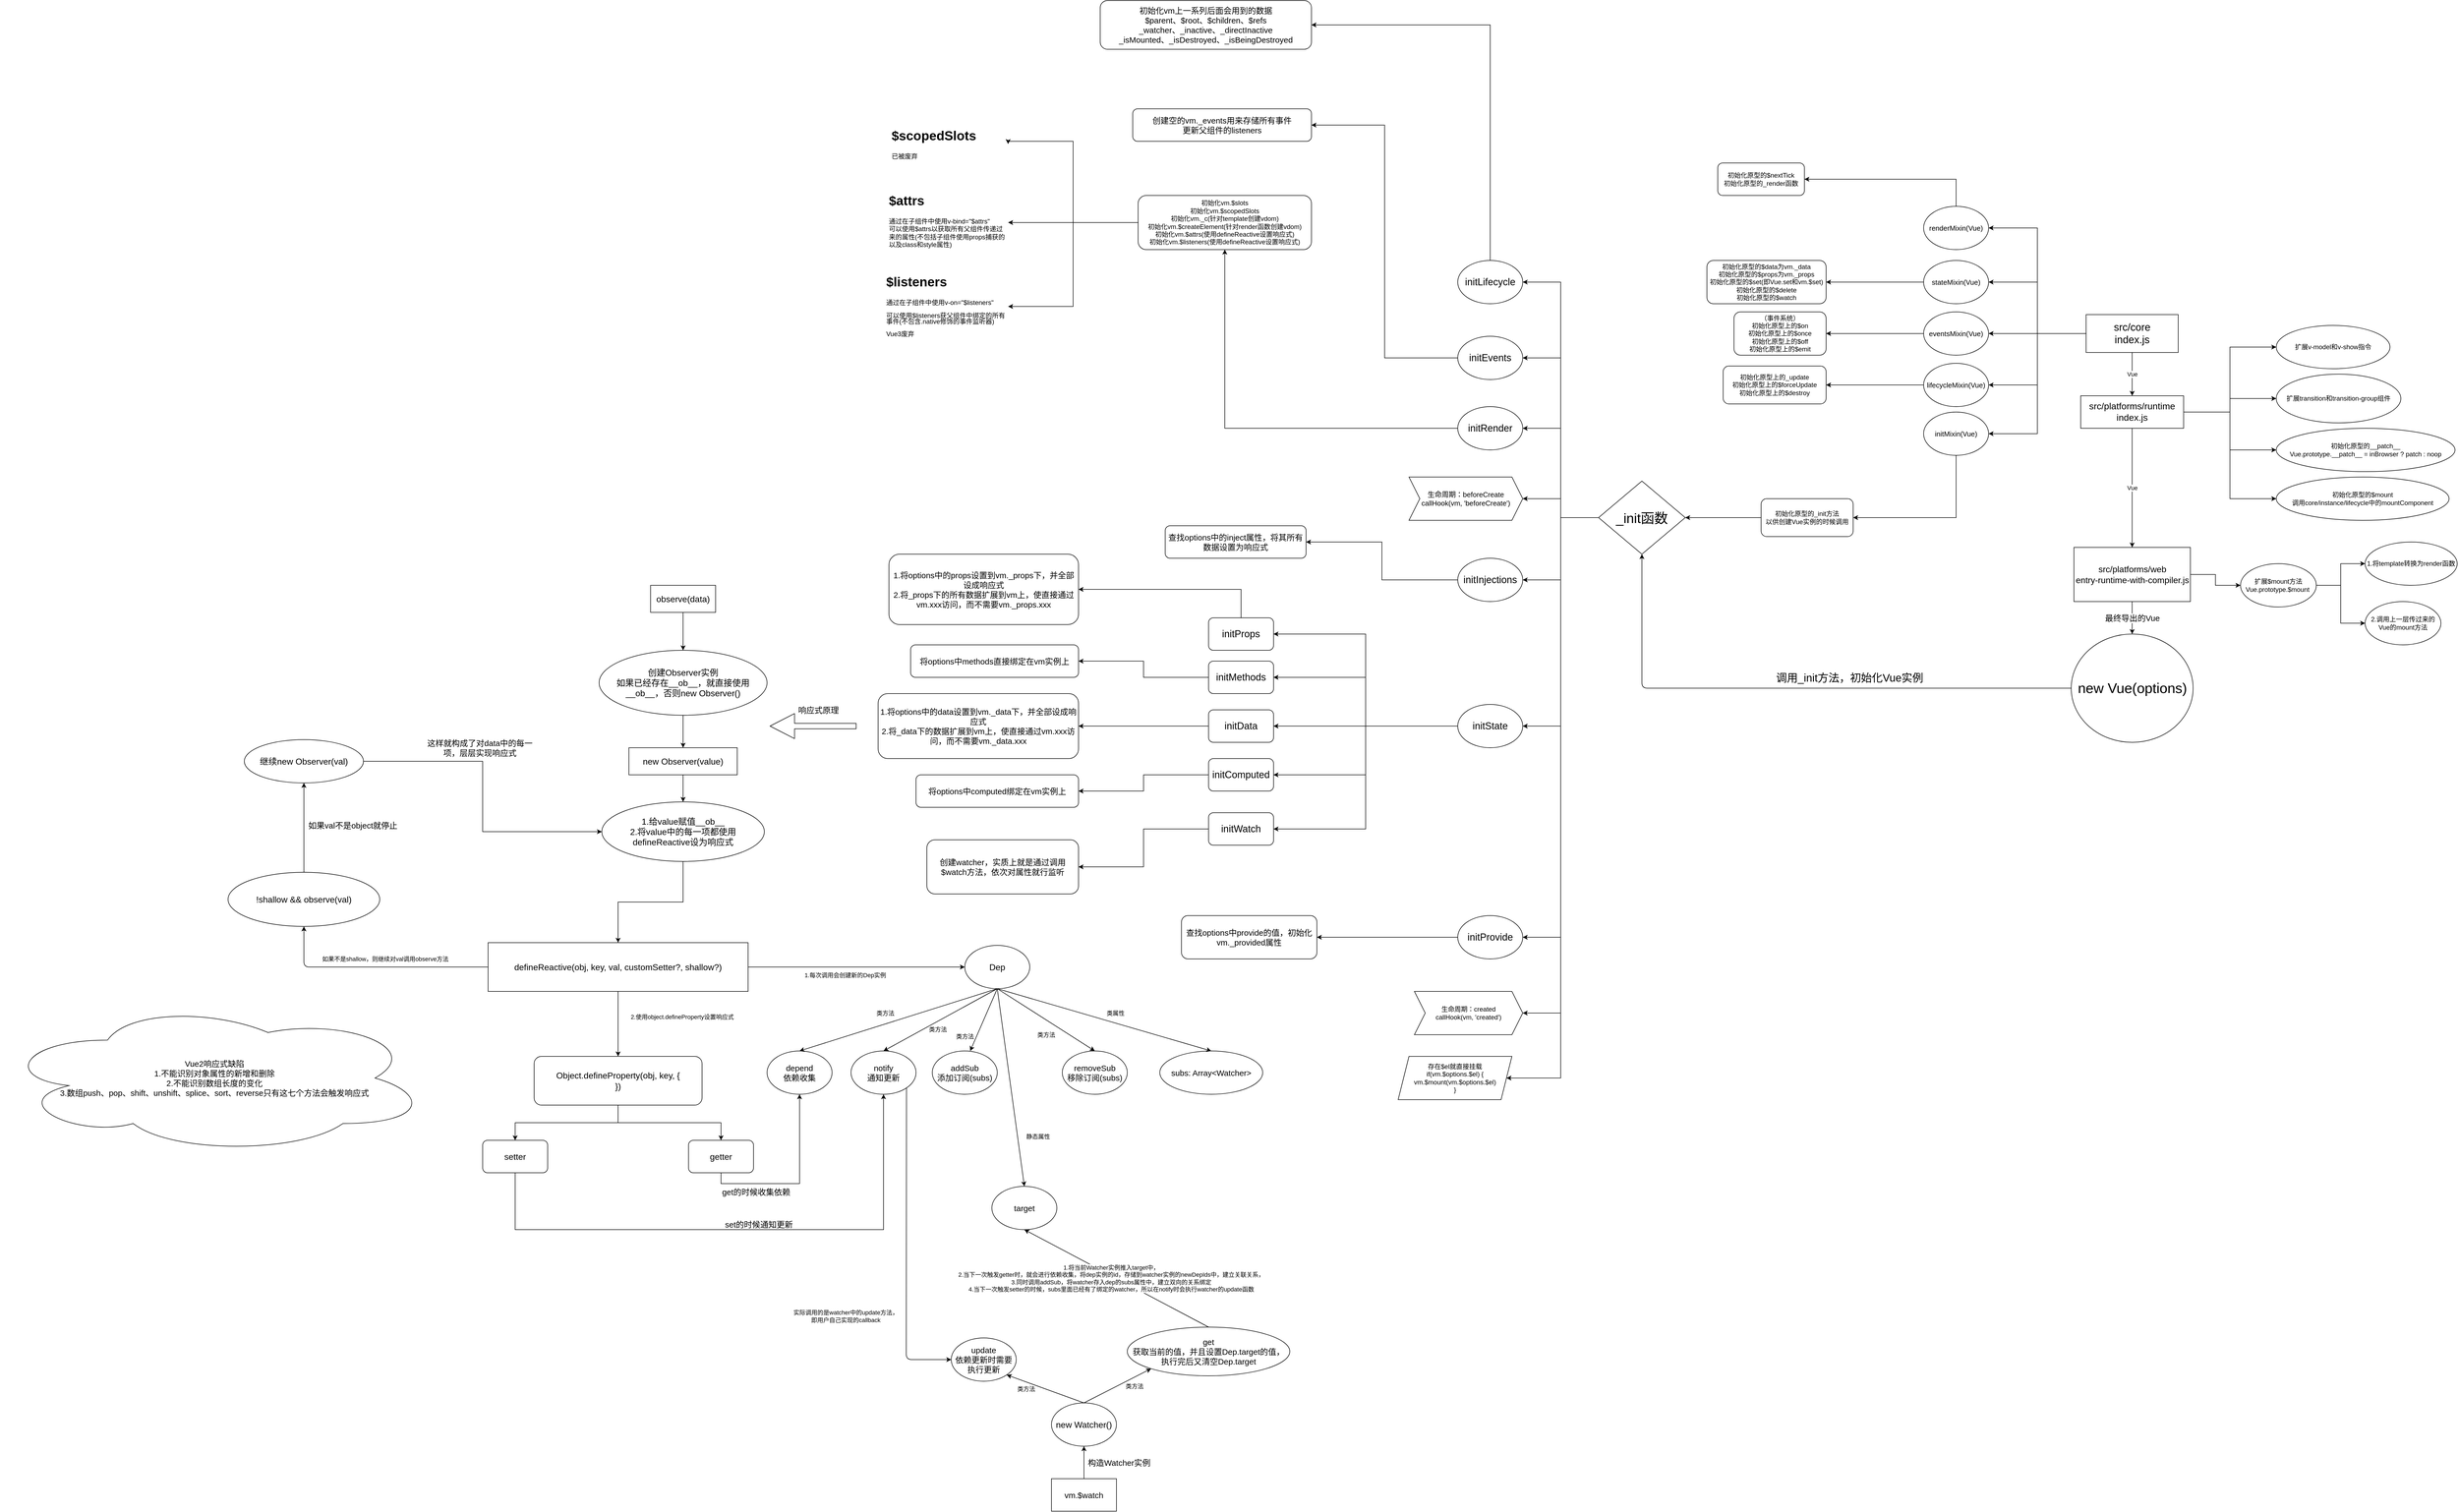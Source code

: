 <mxfile version="14.9.4" type="device"><diagram id="5On-aa5ZjiNjtUf3kuR3" name="Page-1"><mxGraphModel dx="8989" dy="3586" grid="1" gridSize="10" guides="1" tooltips="1" connect="1" arrows="1" fold="1" page="0" pageScale="1" pageWidth="827" pageHeight="1169" math="0" shadow="0"><root><mxCell id="0"/><mxCell id="1" parent="0"/><mxCell id="AmMKCMMYoLfGDfQnoMWv-1" value="&lt;font style=&quot;font-size: 26px&quot;&gt;new Vue(options)&lt;/font&gt;" style="ellipse;whiteSpace=wrap;html=1;" vertex="1" parent="1"><mxGeometry x="152.5" y="670" width="225" height="200" as="geometry"/></mxCell><mxCell id="AmMKCMMYoLfGDfQnoMWv-10" style="edgeStyle=orthogonalEdgeStyle;rounded=0;orthogonalLoop=1;jettySize=auto;html=1;exitX=1;exitY=0.5;exitDx=0;exitDy=0;entryX=0;entryY=0.5;entryDx=0;entryDy=0;" edge="1" parent="1" source="AmMKCMMYoLfGDfQnoMWv-3" target="AmMKCMMYoLfGDfQnoMWv-15"><mxGeometry relative="1" as="geometry"><mxPoint x="475" y="580" as="targetPoint"/></mxGeometry></mxCell><mxCell id="AmMKCMMYoLfGDfQnoMWv-3" value="src/platforms/web&lt;br style=&quot;font-size: 16px;&quot;&gt;entry-runtime-with-compiler.js" style="rounded=0;whiteSpace=wrap;html=1;fontSize=16;" vertex="1" parent="1"><mxGeometry x="157.5" y="510" width="215" height="100" as="geometry"/></mxCell><mxCell id="AmMKCMMYoLfGDfQnoMWv-29" style="edgeStyle=orthogonalEdgeStyle;rounded=0;orthogonalLoop=1;jettySize=auto;html=1;exitX=1;exitY=0.5;exitDx=0;exitDy=0;entryX=0;entryY=0.5;entryDx=0;entryDy=0;" edge="1" parent="1" source="AmMKCMMYoLfGDfQnoMWv-4" target="AmMKCMMYoLfGDfQnoMWv-20"><mxGeometry relative="1" as="geometry"/></mxCell><mxCell id="AmMKCMMYoLfGDfQnoMWv-30" style="edgeStyle=orthogonalEdgeStyle;rounded=0;orthogonalLoop=1;jettySize=auto;html=1;exitX=1;exitY=0.5;exitDx=0;exitDy=0;entryX=0;entryY=0.5;entryDx=0;entryDy=0;" edge="1" parent="1" source="AmMKCMMYoLfGDfQnoMWv-4" target="AmMKCMMYoLfGDfQnoMWv-21"><mxGeometry relative="1" as="geometry"/></mxCell><mxCell id="AmMKCMMYoLfGDfQnoMWv-34" style="edgeStyle=orthogonalEdgeStyle;rounded=0;orthogonalLoop=1;jettySize=auto;html=1;exitX=1;exitY=0.5;exitDx=0;exitDy=0;entryX=0;entryY=0.5;entryDx=0;entryDy=0;" edge="1" parent="1" source="AmMKCMMYoLfGDfQnoMWv-4" target="AmMKCMMYoLfGDfQnoMWv-33"><mxGeometry relative="1" as="geometry"/></mxCell><mxCell id="AmMKCMMYoLfGDfQnoMWv-35" style="edgeStyle=orthogonalEdgeStyle;rounded=0;orthogonalLoop=1;jettySize=auto;html=1;exitX=1;exitY=0.5;exitDx=0;exitDy=0;entryX=0;entryY=0.5;entryDx=0;entryDy=0;" edge="1" parent="1" source="AmMKCMMYoLfGDfQnoMWv-4" target="AmMKCMMYoLfGDfQnoMWv-31"><mxGeometry relative="1" as="geometry"/></mxCell><mxCell id="AmMKCMMYoLfGDfQnoMWv-4" value="src/platforms/runtime&lt;br style=&quot;font-size: 17px;&quot;&gt;index.js" style="rounded=0;whiteSpace=wrap;html=1;fontSize=17;" vertex="1" parent="1"><mxGeometry x="170" y="230" width="190" height="60" as="geometry"/></mxCell><mxCell id="AmMKCMMYoLfGDfQnoMWv-41" style="edgeStyle=orthogonalEdgeStyle;rounded=0;orthogonalLoop=1;jettySize=auto;html=1;exitX=0;exitY=0.5;exitDx=0;exitDy=0;entryX=1;entryY=0.5;entryDx=0;entryDy=0;" edge="1" parent="1" source="AmMKCMMYoLfGDfQnoMWv-5" target="AmMKCMMYoLfGDfQnoMWv-36"><mxGeometry relative="1" as="geometry"/></mxCell><mxCell id="AmMKCMMYoLfGDfQnoMWv-42" style="edgeStyle=orthogonalEdgeStyle;rounded=0;orthogonalLoop=1;jettySize=auto;html=1;exitX=0;exitY=0.5;exitDx=0;exitDy=0;entryX=1;entryY=0.5;entryDx=0;entryDy=0;" edge="1" parent="1" source="AmMKCMMYoLfGDfQnoMWv-5" target="AmMKCMMYoLfGDfQnoMWv-37"><mxGeometry relative="1" as="geometry"/></mxCell><mxCell id="AmMKCMMYoLfGDfQnoMWv-43" style="edgeStyle=orthogonalEdgeStyle;rounded=0;orthogonalLoop=1;jettySize=auto;html=1;exitX=0;exitY=0.5;exitDx=0;exitDy=0;entryX=1;entryY=0.5;entryDx=0;entryDy=0;" edge="1" parent="1" source="AmMKCMMYoLfGDfQnoMWv-5" target="AmMKCMMYoLfGDfQnoMWv-38"><mxGeometry relative="1" as="geometry"/></mxCell><mxCell id="AmMKCMMYoLfGDfQnoMWv-44" style="edgeStyle=orthogonalEdgeStyle;rounded=0;orthogonalLoop=1;jettySize=auto;html=1;exitX=0;exitY=0.5;exitDx=0;exitDy=0;entryX=1;entryY=0.5;entryDx=0;entryDy=0;" edge="1" parent="1" source="AmMKCMMYoLfGDfQnoMWv-5" target="AmMKCMMYoLfGDfQnoMWv-39"><mxGeometry relative="1" as="geometry"/></mxCell><mxCell id="AmMKCMMYoLfGDfQnoMWv-45" style="edgeStyle=orthogonalEdgeStyle;rounded=0;orthogonalLoop=1;jettySize=auto;html=1;exitX=0;exitY=0.5;exitDx=0;exitDy=0;entryX=1;entryY=0.5;entryDx=0;entryDy=0;" edge="1" parent="1" source="AmMKCMMYoLfGDfQnoMWv-5" target="AmMKCMMYoLfGDfQnoMWv-40"><mxGeometry relative="1" as="geometry"/></mxCell><mxCell id="AmMKCMMYoLfGDfQnoMWv-5" value="src/core&lt;br style=&quot;font-size: 19px;&quot;&gt;index.js" style="rounded=0;whiteSpace=wrap;html=1;fontSize=19;" vertex="1" parent="1"><mxGeometry x="180" y="80" width="170" height="70" as="geometry"/></mxCell><mxCell id="AmMKCMMYoLfGDfQnoMWv-17" style="edgeStyle=orthogonalEdgeStyle;rounded=0;orthogonalLoop=1;jettySize=auto;html=1;exitX=1;exitY=0.5;exitDx=0;exitDy=0;" edge="1" parent="1" source="AmMKCMMYoLfGDfQnoMWv-15" target="AmMKCMMYoLfGDfQnoMWv-16"><mxGeometry relative="1" as="geometry"/></mxCell><mxCell id="AmMKCMMYoLfGDfQnoMWv-19" style="edgeStyle=orthogonalEdgeStyle;rounded=0;orthogonalLoop=1;jettySize=auto;html=1;exitX=1;exitY=0.5;exitDx=0;exitDy=0;entryX=0;entryY=0.5;entryDx=0;entryDy=0;" edge="1" parent="1" source="AmMKCMMYoLfGDfQnoMWv-15" target="AmMKCMMYoLfGDfQnoMWv-18"><mxGeometry relative="1" as="geometry"/></mxCell><mxCell id="AmMKCMMYoLfGDfQnoMWv-15" value="&lt;span&gt;扩展$mount方法&lt;br&gt;Vue.prototype.$mount&amp;nbsp;&lt;br&gt;&lt;/span&gt;" style="ellipse;whiteSpace=wrap;html=1;" vertex="1" parent="1"><mxGeometry x="465" y="540" width="140" height="80" as="geometry"/></mxCell><mxCell id="AmMKCMMYoLfGDfQnoMWv-16" value="1.将template转换为render函数" style="ellipse;whiteSpace=wrap;html=1;" vertex="1" parent="1"><mxGeometry x="695" y="500" width="170" height="80" as="geometry"/></mxCell><mxCell id="AmMKCMMYoLfGDfQnoMWv-18" value="2.调用上一层传过来的Vue的mount方法" style="ellipse;whiteSpace=wrap;html=1;" vertex="1" parent="1"><mxGeometry x="695" y="610" width="140" height="80" as="geometry"/></mxCell><mxCell id="AmMKCMMYoLfGDfQnoMWv-20" value="初始化原型的__patch__&lt;br&gt;Vue.prototype.__patch__ = inBrowser ? patch : noop" style="ellipse;whiteSpace=wrap;html=1;" vertex="1" parent="1"><mxGeometry x="531" y="290" width="330" height="80" as="geometry"/></mxCell><mxCell id="AmMKCMMYoLfGDfQnoMWv-21" value="初始化原型的$mount&lt;br&gt;调用core/instance/lifecycle中的mountComponent" style="ellipse;whiteSpace=wrap;html=1;" vertex="1" parent="1"><mxGeometry x="531" y="380" width="319" height="80" as="geometry"/></mxCell><mxCell id="AmMKCMMYoLfGDfQnoMWv-22" value="" style="endArrow=classic;html=1;exitX=0.5;exitY=1;exitDx=0;exitDy=0;" edge="1" parent="1" source="AmMKCMMYoLfGDfQnoMWv-5" target="AmMKCMMYoLfGDfQnoMWv-4"><mxGeometry relative="1" as="geometry"><mxPoint x="380" y="170" as="sourcePoint"/><mxPoint x="530" y="480" as="targetPoint"/></mxGeometry></mxCell><mxCell id="AmMKCMMYoLfGDfQnoMWv-23" value="Vue" style="edgeLabel;resizable=0;html=1;align=center;verticalAlign=middle;" connectable="0" vertex="1" parent="AmMKCMMYoLfGDfQnoMWv-22"><mxGeometry relative="1" as="geometry"/></mxCell><mxCell id="AmMKCMMYoLfGDfQnoMWv-25" value="" style="endArrow=classic;html=1;exitX=0.5;exitY=1;exitDx=0;exitDy=0;entryX=0.5;entryY=0;entryDx=0;entryDy=0;" edge="1" parent="1" source="AmMKCMMYoLfGDfQnoMWv-4" target="AmMKCMMYoLfGDfQnoMWv-3"><mxGeometry relative="1" as="geometry"><mxPoint x="430" y="480" as="sourcePoint"/><mxPoint x="530" y="480" as="targetPoint"/></mxGeometry></mxCell><mxCell id="AmMKCMMYoLfGDfQnoMWv-26" value="Vue" style="edgeLabel;resizable=0;html=1;align=center;verticalAlign=middle;" connectable="0" vertex="1" parent="AmMKCMMYoLfGDfQnoMWv-25"><mxGeometry relative="1" as="geometry"/></mxCell><mxCell id="AmMKCMMYoLfGDfQnoMWv-27" value="" style="endArrow=classic;html=1;exitX=0.5;exitY=1;exitDx=0;exitDy=0;entryX=0.5;entryY=0;entryDx=0;entryDy=0;" edge="1" parent="1" source="AmMKCMMYoLfGDfQnoMWv-3" target="AmMKCMMYoLfGDfQnoMWv-1"><mxGeometry relative="1" as="geometry"><mxPoint x="430" y="480" as="sourcePoint"/><mxPoint x="530" y="480" as="targetPoint"/></mxGeometry></mxCell><mxCell id="AmMKCMMYoLfGDfQnoMWv-28" value="最终导出的Vue" style="edgeLabel;resizable=0;html=1;align=center;verticalAlign=middle;fontSize=15;" connectable="0" vertex="1" parent="AmMKCMMYoLfGDfQnoMWv-27"><mxGeometry relative="1" as="geometry"/></mxCell><mxCell id="AmMKCMMYoLfGDfQnoMWv-31" value="扩展transition和transition-group组件" style="ellipse;whiteSpace=wrap;html=1;" vertex="1" parent="1"><mxGeometry x="531" y="190" width="230" height="90" as="geometry"/></mxCell><mxCell id="AmMKCMMYoLfGDfQnoMWv-33" value="扩展v-model和v-show指令" style="ellipse;whiteSpace=wrap;html=1;" vertex="1" parent="1"><mxGeometry x="531" y="100" width="210" height="80" as="geometry"/></mxCell><mxCell id="AmMKCMMYoLfGDfQnoMWv-89" style="edgeStyle=orthogonalEdgeStyle;rounded=0;orthogonalLoop=1;jettySize=auto;html=1;exitX=0.5;exitY=0;exitDx=0;exitDy=0;entryX=1;entryY=0.5;entryDx=0;entryDy=0;" edge="1" parent="1" source="AmMKCMMYoLfGDfQnoMWv-36" target="AmMKCMMYoLfGDfQnoMWv-88"><mxGeometry relative="1" as="geometry"/></mxCell><mxCell id="AmMKCMMYoLfGDfQnoMWv-36" value="renderMixin(Vue)" style="ellipse;whiteSpace=wrap;html=1;fontSize=13;" vertex="1" parent="1"><mxGeometry x="-120" y="-120" width="120" height="80" as="geometry"/></mxCell><mxCell id="AmMKCMMYoLfGDfQnoMWv-91" style="edgeStyle=orthogonalEdgeStyle;rounded=0;orthogonalLoop=1;jettySize=auto;html=1;exitX=0;exitY=0.5;exitDx=0;exitDy=0;entryX=1;entryY=0.5;entryDx=0;entryDy=0;" edge="1" parent="1" source="AmMKCMMYoLfGDfQnoMWv-37" target="AmMKCMMYoLfGDfQnoMWv-90"><mxGeometry relative="1" as="geometry"/></mxCell><mxCell id="AmMKCMMYoLfGDfQnoMWv-37" value="stateMixin(Vue)" style="ellipse;whiteSpace=wrap;html=1;fontSize=13;" vertex="1" parent="1"><mxGeometry x="-120" y="-20" width="120" height="80" as="geometry"/></mxCell><mxCell id="AmMKCMMYoLfGDfQnoMWv-93" style="edgeStyle=orthogonalEdgeStyle;rounded=0;orthogonalLoop=1;jettySize=auto;html=1;exitX=0;exitY=0.5;exitDx=0;exitDy=0;entryX=1;entryY=0.5;entryDx=0;entryDy=0;" edge="1" parent="1" source="AmMKCMMYoLfGDfQnoMWv-38" target="AmMKCMMYoLfGDfQnoMWv-92"><mxGeometry relative="1" as="geometry"/></mxCell><mxCell id="AmMKCMMYoLfGDfQnoMWv-38" value="eventsMixin(Vue)" style="ellipse;whiteSpace=wrap;html=1;fontSize=13;" vertex="1" parent="1"><mxGeometry x="-120" y="75" width="120" height="80" as="geometry"/></mxCell><mxCell id="AmMKCMMYoLfGDfQnoMWv-95" style="edgeStyle=orthogonalEdgeStyle;rounded=0;orthogonalLoop=1;jettySize=auto;html=1;exitX=0;exitY=0.5;exitDx=0;exitDy=0;fontSize=15;" edge="1" parent="1" source="AmMKCMMYoLfGDfQnoMWv-39" target="AmMKCMMYoLfGDfQnoMWv-94"><mxGeometry relative="1" as="geometry"/></mxCell><mxCell id="AmMKCMMYoLfGDfQnoMWv-39" value="lifecycleMixin(Vue)" style="ellipse;whiteSpace=wrap;html=1;fontSize=13;" vertex="1" parent="1"><mxGeometry x="-120" y="170" width="120" height="80" as="geometry"/></mxCell><mxCell id="AmMKCMMYoLfGDfQnoMWv-52" style="edgeStyle=orthogonalEdgeStyle;rounded=0;orthogonalLoop=1;jettySize=auto;html=1;exitX=0.5;exitY=1;exitDx=0;exitDy=0;entryX=1;entryY=0.5;entryDx=0;entryDy=0;" edge="1" parent="1" source="AmMKCMMYoLfGDfQnoMWv-40" target="AmMKCMMYoLfGDfQnoMWv-49"><mxGeometry relative="1" as="geometry"/></mxCell><mxCell id="AmMKCMMYoLfGDfQnoMWv-40" value="initMixin(Vue)" style="ellipse;whiteSpace=wrap;html=1;fontSize=13;" vertex="1" parent="1"><mxGeometry x="-120" y="260" width="120" height="80" as="geometry"/></mxCell><mxCell id="AmMKCMMYoLfGDfQnoMWv-76" style="edgeStyle=orthogonalEdgeStyle;rounded=0;orthogonalLoop=1;jettySize=auto;html=1;exitX=0;exitY=0.5;exitDx=0;exitDy=0;" edge="1" parent="1" source="AmMKCMMYoLfGDfQnoMWv-49" target="AmMKCMMYoLfGDfQnoMWv-75"><mxGeometry relative="1" as="geometry"><mxPoint x="-540" y="455" as="sourcePoint"/></mxGeometry></mxCell><mxCell id="AmMKCMMYoLfGDfQnoMWv-49" value="初始化原型的_init方法&lt;br&gt;以供创建Vue实例的时候调用" style="rounded=1;whiteSpace=wrap;html=1;" vertex="1" parent="1"><mxGeometry x="-420" y="420" width="170" height="70" as="geometry"/></mxCell><mxCell id="AmMKCMMYoLfGDfQnoMWv-50" value="" style="endArrow=classic;html=1;exitX=0;exitY=0.5;exitDx=0;exitDy=0;entryX=0.5;entryY=1;entryDx=0;entryDy=0;" edge="1" parent="1" source="AmMKCMMYoLfGDfQnoMWv-1" target="AmMKCMMYoLfGDfQnoMWv-75"><mxGeometry relative="1" as="geometry"><mxPoint x="60" y="480" as="sourcePoint"/><mxPoint x="160" y="480" as="targetPoint"/><Array as="points"><mxPoint x="-640" y="770"/></Array></mxGeometry></mxCell><mxCell id="AmMKCMMYoLfGDfQnoMWv-51" value="调用_init方法，初始化Vue实例" style="edgeLabel;resizable=0;html=1;align=center;verticalAlign=middle;fontSize=20;" connectable="0" vertex="1" parent="AmMKCMMYoLfGDfQnoMWv-50"><mxGeometry relative="1" as="geometry"><mxPoint x="110" y="-20" as="offset"/></mxGeometry></mxCell><mxCell id="AmMKCMMYoLfGDfQnoMWv-61" style="edgeStyle=orthogonalEdgeStyle;rounded=0;orthogonalLoop=1;jettySize=auto;html=1;exitX=0;exitY=0.5;exitDx=0;exitDy=0;entryX=1;entryY=0.5;entryDx=0;entryDy=0;" edge="1" parent="1" source="AmMKCMMYoLfGDfQnoMWv-53" target="AmMKCMMYoLfGDfQnoMWv-60"><mxGeometry relative="1" as="geometry"><Array as="points"><mxPoint x="-1690" y="-90"/><mxPoint x="-1690" y="-240"/><mxPoint x="-1810" y="-240"/></Array></mxGeometry></mxCell><mxCell id="AmMKCMMYoLfGDfQnoMWv-62" style="edgeStyle=orthogonalEdgeStyle;rounded=0;orthogonalLoop=1;jettySize=auto;html=1;exitX=0;exitY=0.5;exitDx=0;exitDy=0;entryX=1;entryY=0.5;entryDx=0;entryDy=0;" edge="1" parent="1" source="AmMKCMMYoLfGDfQnoMWv-53" target="AmMKCMMYoLfGDfQnoMWv-58"><mxGeometry relative="1" as="geometry"/></mxCell><mxCell id="AmMKCMMYoLfGDfQnoMWv-63" style="edgeStyle=orthogonalEdgeStyle;rounded=0;orthogonalLoop=1;jettySize=auto;html=1;exitX=0;exitY=0.5;exitDx=0;exitDy=0;entryX=1;entryY=0.5;entryDx=0;entryDy=0;" edge="1" parent="1" source="AmMKCMMYoLfGDfQnoMWv-53" target="AmMKCMMYoLfGDfQnoMWv-59"><mxGeometry relative="1" as="geometry"/></mxCell><mxCell id="AmMKCMMYoLfGDfQnoMWv-53" value="初始化vm.$slots&lt;br&gt;初始化vm.$scopedSlots&lt;br&gt;初始化vm._c(针对template创建vdom)&lt;br&gt;初始化vm.$createElement(针对render函数创建vdom)&lt;br&gt;初始化vm.$attrs(使用defineReactive设置响应式)&lt;br&gt;初始化vm.$listeners(使用defineReactive设置响应式)" style="rounded=1;whiteSpace=wrap;html=1;" vertex="1" parent="1"><mxGeometry x="-1570" y="-140" width="320" height="100" as="geometry"/></mxCell><mxCell id="AmMKCMMYoLfGDfQnoMWv-58" value="&lt;h1&gt;$attrs&lt;/h1&gt;&lt;div&gt;通过在子组件中使用v-bind=&quot;$attrs&quot;&lt;/div&gt;&lt;div&gt;可以使用$attrs以获取所有父组件传递过来的属性(不包括子组件使用props捕获的以及class和style属性)&lt;/div&gt;" style="text;html=1;strokeColor=none;fillColor=none;spacing=5;spacingTop=-20;whiteSpace=wrap;overflow=hidden;rounded=0;" vertex="1" parent="1"><mxGeometry x="-2035" y="-150" width="225" height="120" as="geometry"/></mxCell><mxCell id="AmMKCMMYoLfGDfQnoMWv-59" value="&lt;h1&gt;$listeners&lt;/h1&gt;&lt;p&gt;通过在子组件中使用v-on=&quot;$listeners&quot;&lt;/p&gt;&lt;p style=&quot;line-height: 90%&quot;&gt;可以使用$listeners获父组件中绑定的所有事件(不包含.native修饰的事件监听器)&lt;/p&gt;&lt;p style=&quot;line-height: 90%&quot;&gt;Vue3废弃&lt;/p&gt;" style="text;html=1;strokeColor=none;fillColor=none;spacing=5;spacingTop=-20;whiteSpace=wrap;overflow=hidden;rounded=0;" vertex="1" parent="1"><mxGeometry x="-2040" width="230" height="130" as="geometry"/></mxCell><mxCell id="AmMKCMMYoLfGDfQnoMWv-60" value="&lt;h1&gt;$scopedSlots&lt;/h1&gt;&lt;p&gt;已被废弃&lt;/p&gt;" style="text;html=1;strokeColor=none;fillColor=none;spacing=5;spacingTop=-20;whiteSpace=wrap;overflow=hidden;rounded=0;" vertex="1" parent="1"><mxGeometry x="-2030" y="-270" width="220" height="70" as="geometry"/></mxCell><mxCell id="AmMKCMMYoLfGDfQnoMWv-99" style="edgeStyle=orthogonalEdgeStyle;rounded=0;orthogonalLoop=1;jettySize=auto;html=1;exitX=0.5;exitY=0;exitDx=0;exitDy=0;entryX=1;entryY=0.5;entryDx=0;entryDy=0;fontSize=15;" edge="1" parent="1" source="AmMKCMMYoLfGDfQnoMWv-65" target="AmMKCMMYoLfGDfQnoMWv-96"><mxGeometry relative="1" as="geometry"/></mxCell><mxCell id="AmMKCMMYoLfGDfQnoMWv-65" value="initLifecycle" style="ellipse;whiteSpace=wrap;html=1;fontSize=18;" vertex="1" parent="1"><mxGeometry x="-980" y="-20" width="120" height="80" as="geometry"/></mxCell><mxCell id="AmMKCMMYoLfGDfQnoMWv-98" style="edgeStyle=orthogonalEdgeStyle;rounded=0;orthogonalLoop=1;jettySize=auto;html=1;exitX=0;exitY=0.5;exitDx=0;exitDy=0;entryX=1;entryY=0.5;entryDx=0;entryDy=0;fontSize=15;" edge="1" parent="1" source="AmMKCMMYoLfGDfQnoMWv-66" target="AmMKCMMYoLfGDfQnoMWv-97"><mxGeometry relative="1" as="geometry"/></mxCell><mxCell id="AmMKCMMYoLfGDfQnoMWv-66" value="initEvents" style="ellipse;whiteSpace=wrap;html=1;fontSize=18;" vertex="1" parent="1"><mxGeometry x="-980" y="120" width="120" height="80" as="geometry"/></mxCell><mxCell id="AmMKCMMYoLfGDfQnoMWv-87" style="edgeStyle=orthogonalEdgeStyle;rounded=0;orthogonalLoop=1;jettySize=auto;html=1;exitX=0;exitY=0.5;exitDx=0;exitDy=0;" edge="1" parent="1" source="AmMKCMMYoLfGDfQnoMWv-67" target="AmMKCMMYoLfGDfQnoMWv-53"><mxGeometry relative="1" as="geometry"/></mxCell><mxCell id="AmMKCMMYoLfGDfQnoMWv-67" value="initRender" style="ellipse;whiteSpace=wrap;html=1;fontSize=18;" vertex="1" parent="1"><mxGeometry x="-980" y="250" width="120" height="80" as="geometry"/></mxCell><mxCell id="AmMKCMMYoLfGDfQnoMWv-101" style="edgeStyle=orthogonalEdgeStyle;rounded=0;orthogonalLoop=1;jettySize=auto;html=1;exitX=0;exitY=0.5;exitDx=0;exitDy=0;fontSize=15;" edge="1" parent="1" source="AmMKCMMYoLfGDfQnoMWv-68" target="AmMKCMMYoLfGDfQnoMWv-100"><mxGeometry relative="1" as="geometry"><Array as="points"><mxPoint x="-1120" y="570"/><mxPoint x="-1120" y="500"/></Array></mxGeometry></mxCell><mxCell id="AmMKCMMYoLfGDfQnoMWv-68" value="initInjections" style="ellipse;whiteSpace=wrap;html=1;fontSize=18;" vertex="1" parent="1"><mxGeometry x="-980" y="530" width="120" height="80" as="geometry"/></mxCell><mxCell id="AmMKCMMYoLfGDfQnoMWv-103" style="edgeStyle=orthogonalEdgeStyle;rounded=0;orthogonalLoop=1;jettySize=auto;html=1;exitX=0;exitY=0.5;exitDx=0;exitDy=0;fontSize=15;entryX=1;entryY=0.5;entryDx=0;entryDy=0;" edge="1" parent="1" source="AmMKCMMYoLfGDfQnoMWv-69" target="AmMKCMMYoLfGDfQnoMWv-102"><mxGeometry relative="1" as="geometry"><Array as="points"><mxPoint x="-1110" y="1230"/><mxPoint x="-1110" y="1230"/></Array></mxGeometry></mxCell><mxCell id="AmMKCMMYoLfGDfQnoMWv-69" value="initProvide" style="ellipse;whiteSpace=wrap;html=1;fontSize=18;" vertex="1" parent="1"><mxGeometry x="-980" y="1190" width="120" height="80" as="geometry"/></mxCell><mxCell id="AmMKCMMYoLfGDfQnoMWv-112" style="edgeStyle=orthogonalEdgeStyle;rounded=0;orthogonalLoop=1;jettySize=auto;html=1;exitX=0;exitY=0.5;exitDx=0;exitDy=0;entryX=1;entryY=0.5;entryDx=0;entryDy=0;fontSize=15;" edge="1" parent="1" source="AmMKCMMYoLfGDfQnoMWv-70" target="AmMKCMMYoLfGDfQnoMWv-105"><mxGeometry relative="1" as="geometry"/></mxCell><mxCell id="AmMKCMMYoLfGDfQnoMWv-113" style="edgeStyle=orthogonalEdgeStyle;rounded=0;orthogonalLoop=1;jettySize=auto;html=1;exitX=0;exitY=0.5;exitDx=0;exitDy=0;entryX=1;entryY=0.5;entryDx=0;entryDy=0;fontSize=15;" edge="1" parent="1" source="AmMKCMMYoLfGDfQnoMWv-70" target="AmMKCMMYoLfGDfQnoMWv-109"><mxGeometry relative="1" as="geometry"/></mxCell><mxCell id="AmMKCMMYoLfGDfQnoMWv-114" style="edgeStyle=orthogonalEdgeStyle;rounded=0;orthogonalLoop=1;jettySize=auto;html=1;exitX=0;exitY=0.5;exitDx=0;exitDy=0;entryX=1;entryY=0.5;entryDx=0;entryDy=0;fontSize=15;" edge="1" parent="1" source="AmMKCMMYoLfGDfQnoMWv-70" target="AmMKCMMYoLfGDfQnoMWv-108"><mxGeometry relative="1" as="geometry"/></mxCell><mxCell id="AmMKCMMYoLfGDfQnoMWv-115" style="edgeStyle=orthogonalEdgeStyle;rounded=0;orthogonalLoop=1;jettySize=auto;html=1;exitX=0;exitY=0.5;exitDx=0;exitDy=0;entryX=1;entryY=0.5;entryDx=0;entryDy=0;fontSize=15;" edge="1" parent="1" source="AmMKCMMYoLfGDfQnoMWv-70" target="AmMKCMMYoLfGDfQnoMWv-107"><mxGeometry relative="1" as="geometry"/></mxCell><mxCell id="AmMKCMMYoLfGDfQnoMWv-116" style="edgeStyle=orthogonalEdgeStyle;rounded=0;orthogonalLoop=1;jettySize=auto;html=1;exitX=0;exitY=0.5;exitDx=0;exitDy=0;entryX=1;entryY=0.5;entryDx=0;entryDy=0;fontSize=15;" edge="1" parent="1" source="AmMKCMMYoLfGDfQnoMWv-70" target="AmMKCMMYoLfGDfQnoMWv-106"><mxGeometry relative="1" as="geometry"/></mxCell><mxCell id="AmMKCMMYoLfGDfQnoMWv-70" value="initState" style="ellipse;whiteSpace=wrap;html=1;fontSize=18;" vertex="1" parent="1"><mxGeometry x="-980" y="800" width="120" height="80" as="geometry"/></mxCell><mxCell id="AmMKCMMYoLfGDfQnoMWv-73" value="生命周期：beforeCreate&lt;br style=&quot;font-size: 13px;&quot;&gt;callHook(vm, 'beforeCreate')" style="shape=step;perimeter=stepPerimeter;whiteSpace=wrap;html=1;fixedSize=1;fontSize=13;" vertex="1" parent="1"><mxGeometry x="-1070" y="380" width="210" height="80" as="geometry"/></mxCell><mxCell id="AmMKCMMYoLfGDfQnoMWv-74" value="生命周期：created&lt;br&gt;callHook(vm, 'created')" style="shape=step;perimeter=stepPerimeter;whiteSpace=wrap;html=1;fixedSize=1;" vertex="1" parent="1"><mxGeometry x="-1060" y="1330" width="200" height="80" as="geometry"/></mxCell><mxCell id="AmMKCMMYoLfGDfQnoMWv-77" style="edgeStyle=orthogonalEdgeStyle;rounded=0;orthogonalLoop=1;jettySize=auto;html=1;exitX=0;exitY=0.5;exitDx=0;exitDy=0;entryX=1;entryY=0.5;entryDx=0;entryDy=0;" edge="1" parent="1" source="AmMKCMMYoLfGDfQnoMWv-75" target="AmMKCMMYoLfGDfQnoMWv-65"><mxGeometry relative="1" as="geometry"/></mxCell><mxCell id="AmMKCMMYoLfGDfQnoMWv-78" style="edgeStyle=orthogonalEdgeStyle;rounded=0;orthogonalLoop=1;jettySize=auto;html=1;exitX=0;exitY=0.5;exitDx=0;exitDy=0;entryX=1;entryY=0.5;entryDx=0;entryDy=0;" edge="1" parent="1" source="AmMKCMMYoLfGDfQnoMWv-75" target="AmMKCMMYoLfGDfQnoMWv-66"><mxGeometry relative="1" as="geometry"/></mxCell><mxCell id="AmMKCMMYoLfGDfQnoMWv-79" style="edgeStyle=orthogonalEdgeStyle;rounded=0;orthogonalLoop=1;jettySize=auto;html=1;exitX=0;exitY=0.5;exitDx=0;exitDy=0;entryX=1;entryY=0.5;entryDx=0;entryDy=0;" edge="1" parent="1" source="AmMKCMMYoLfGDfQnoMWv-75" target="AmMKCMMYoLfGDfQnoMWv-67"><mxGeometry relative="1" as="geometry"/></mxCell><mxCell id="AmMKCMMYoLfGDfQnoMWv-80" style="edgeStyle=orthogonalEdgeStyle;rounded=0;orthogonalLoop=1;jettySize=auto;html=1;exitX=0;exitY=0.5;exitDx=0;exitDy=0;entryX=1;entryY=0.5;entryDx=0;entryDy=0;" edge="1" parent="1" source="AmMKCMMYoLfGDfQnoMWv-75" target="AmMKCMMYoLfGDfQnoMWv-73"><mxGeometry relative="1" as="geometry"/></mxCell><mxCell id="AmMKCMMYoLfGDfQnoMWv-81" style="edgeStyle=orthogonalEdgeStyle;rounded=0;orthogonalLoop=1;jettySize=auto;html=1;exitX=0;exitY=0.5;exitDx=0;exitDy=0;entryX=1;entryY=0.5;entryDx=0;entryDy=0;" edge="1" parent="1" source="AmMKCMMYoLfGDfQnoMWv-75" target="AmMKCMMYoLfGDfQnoMWv-68"><mxGeometry relative="1" as="geometry"/></mxCell><mxCell id="AmMKCMMYoLfGDfQnoMWv-82" style="edgeStyle=orthogonalEdgeStyle;rounded=0;orthogonalLoop=1;jettySize=auto;html=1;exitX=0;exitY=0.5;exitDx=0;exitDy=0;entryX=1;entryY=0.5;entryDx=0;entryDy=0;" edge="1" parent="1" source="AmMKCMMYoLfGDfQnoMWv-75" target="AmMKCMMYoLfGDfQnoMWv-70"><mxGeometry relative="1" as="geometry"/></mxCell><mxCell id="AmMKCMMYoLfGDfQnoMWv-83" style="edgeStyle=orthogonalEdgeStyle;rounded=0;orthogonalLoop=1;jettySize=auto;html=1;exitX=0;exitY=0.5;exitDx=0;exitDy=0;entryX=1;entryY=0.5;entryDx=0;entryDy=0;" edge="1" parent="1" source="AmMKCMMYoLfGDfQnoMWv-75" target="AmMKCMMYoLfGDfQnoMWv-69"><mxGeometry relative="1" as="geometry"/></mxCell><mxCell id="AmMKCMMYoLfGDfQnoMWv-84" style="edgeStyle=orthogonalEdgeStyle;rounded=0;orthogonalLoop=1;jettySize=auto;html=1;exitX=0;exitY=0.5;exitDx=0;exitDy=0;entryX=1;entryY=0.5;entryDx=0;entryDy=0;" edge="1" parent="1" source="AmMKCMMYoLfGDfQnoMWv-75" target="AmMKCMMYoLfGDfQnoMWv-74"><mxGeometry relative="1" as="geometry"/></mxCell><mxCell id="AmMKCMMYoLfGDfQnoMWv-86" style="edgeStyle=orthogonalEdgeStyle;rounded=0;orthogonalLoop=1;jettySize=auto;html=1;exitX=0;exitY=0.5;exitDx=0;exitDy=0;entryX=1;entryY=0.5;entryDx=0;entryDy=0;" edge="1" parent="1" source="AmMKCMMYoLfGDfQnoMWv-75" target="AmMKCMMYoLfGDfQnoMWv-85"><mxGeometry relative="1" as="geometry"><Array as="points"><mxPoint x="-790" y="455"/><mxPoint x="-790" y="1490"/></Array></mxGeometry></mxCell><mxCell id="AmMKCMMYoLfGDfQnoMWv-75" value="&lt;font style=&quot;font-size: 25px&quot;&gt;_init函数&lt;/font&gt;" style="rhombus;whiteSpace=wrap;html=1;" vertex="1" parent="1"><mxGeometry x="-720" y="387.5" width="160" height="135" as="geometry"/></mxCell><mxCell id="AmMKCMMYoLfGDfQnoMWv-85" value="存在$el就直接挂载&lt;br&gt;if(vm.$options.$el) {&lt;br&gt;vm.$mount(vm.$options.$el)&lt;br&gt;}" style="shape=parallelogram;perimeter=parallelogramPerimeter;whiteSpace=wrap;html=1;fixedSize=1;" vertex="1" parent="1"><mxGeometry x="-1090" y="1450" width="210" height="80" as="geometry"/></mxCell><mxCell id="AmMKCMMYoLfGDfQnoMWv-88" value="初始化原型的$nextTick&lt;br&gt;初始化原型的_render函数" style="rounded=1;whiteSpace=wrap;html=1;" vertex="1" parent="1"><mxGeometry x="-500" y="-200" width="160" height="60" as="geometry"/></mxCell><mxCell id="AmMKCMMYoLfGDfQnoMWv-90" value="初始化原型的$data为vm._data&lt;br&gt;初始化原型的$props为vm._props&lt;br&gt;初始化原型的$set(即Vue.set和vm.$set)&lt;br&gt;初始化原型的$delete&lt;br&gt;初始化原型的$watch" style="rounded=1;whiteSpace=wrap;html=1;" vertex="1" parent="1"><mxGeometry x="-520" y="-20" width="220" height="80" as="geometry"/></mxCell><mxCell id="AmMKCMMYoLfGDfQnoMWv-92" value="（事件系统）&lt;br&gt;初始化原型上的$on&lt;br&gt;初始化原型上的$once&lt;br&gt;初始化原型上的$off&lt;br&gt;初始化原型上的$emit" style="rounded=1;whiteSpace=wrap;html=1;" vertex="1" parent="1"><mxGeometry x="-470" y="75" width="170" height="80" as="geometry"/></mxCell><mxCell id="AmMKCMMYoLfGDfQnoMWv-94" value="初始化原型上的_update&lt;br&gt;初始化原型上的$forceUpdate&lt;br&gt;初始化原型上的$destroy" style="rounded=1;whiteSpace=wrap;html=1;" vertex="1" parent="1"><mxGeometry x="-490" y="175" width="190" height="70" as="geometry"/></mxCell><mxCell id="AmMKCMMYoLfGDfQnoMWv-96" value="初始化vm上一系列后面会用到的数据&lt;br&gt;$parent、$root、$children、$refs&lt;br&gt;_watcher、_inactive、_directInactive&lt;br&gt;_isMounted、_isDestroyed、_isBeingDestroyed" style="rounded=1;whiteSpace=wrap;html=1;fontSize=15;" vertex="1" parent="1"><mxGeometry x="-1640" y="-500" width="390" height="90" as="geometry"/></mxCell><mxCell id="AmMKCMMYoLfGDfQnoMWv-97" value="创建空的vm._events用来存储所有事件&lt;br&gt;更新父组件的listeners" style="rounded=1;whiteSpace=wrap;html=1;fontSize=15;" vertex="1" parent="1"><mxGeometry x="-1580" y="-300" width="330" height="60" as="geometry"/></mxCell><mxCell id="AmMKCMMYoLfGDfQnoMWv-100" value="查找options中的inject属性，将其所有数据设置为响应式" style="rounded=1;whiteSpace=wrap;html=1;fontSize=15;" vertex="1" parent="1"><mxGeometry x="-1520" y="470" width="260" height="60" as="geometry"/></mxCell><mxCell id="AmMKCMMYoLfGDfQnoMWv-102" value="查找options中provide的值，初始化vm._provided属性" style="rounded=1;whiteSpace=wrap;html=1;fontSize=15;" vertex="1" parent="1"><mxGeometry x="-1490" y="1190" width="250" height="80" as="geometry"/></mxCell><mxCell id="AmMKCMMYoLfGDfQnoMWv-119" style="edgeStyle=orthogonalEdgeStyle;rounded=0;orthogonalLoop=1;jettySize=auto;html=1;exitX=0.5;exitY=0;exitDx=0;exitDy=0;entryX=1;entryY=0.5;entryDx=0;entryDy=0;fontSize=15;" edge="1" parent="1" source="AmMKCMMYoLfGDfQnoMWv-105" target="AmMKCMMYoLfGDfQnoMWv-117"><mxGeometry relative="1" as="geometry"/></mxCell><mxCell id="AmMKCMMYoLfGDfQnoMWv-105" value="initProps" style="rounded=1;whiteSpace=wrap;html=1;fontSize=18;" vertex="1" parent="1"><mxGeometry x="-1440" y="640" width="120" height="60" as="geometry"/></mxCell><mxCell id="AmMKCMMYoLfGDfQnoMWv-127" style="edgeStyle=orthogonalEdgeStyle;rounded=0;orthogonalLoop=1;jettySize=auto;html=1;exitX=0;exitY=0.5;exitDx=0;exitDy=0;fontSize=15;" edge="1" parent="1" source="AmMKCMMYoLfGDfQnoMWv-106" target="AmMKCMMYoLfGDfQnoMWv-126"><mxGeometry relative="1" as="geometry"/></mxCell><mxCell id="AmMKCMMYoLfGDfQnoMWv-106" value="initWatch" style="rounded=1;whiteSpace=wrap;html=1;fontSize=18;" vertex="1" parent="1"><mxGeometry x="-1440" y="1000" width="120" height="60" as="geometry"/></mxCell><mxCell id="AmMKCMMYoLfGDfQnoMWv-125" style="edgeStyle=orthogonalEdgeStyle;rounded=0;orthogonalLoop=1;jettySize=auto;html=1;exitX=0;exitY=0.5;exitDx=0;exitDy=0;entryX=1;entryY=0.5;entryDx=0;entryDy=0;fontSize=15;" edge="1" parent="1" source="AmMKCMMYoLfGDfQnoMWv-107" target="AmMKCMMYoLfGDfQnoMWv-124"><mxGeometry relative="1" as="geometry"/></mxCell><mxCell id="AmMKCMMYoLfGDfQnoMWv-107" value="initComputed" style="rounded=1;whiteSpace=wrap;html=1;fontSize=18;" vertex="1" parent="1"><mxGeometry x="-1440" y="900" width="120" height="60" as="geometry"/></mxCell><mxCell id="AmMKCMMYoLfGDfQnoMWv-123" style="edgeStyle=orthogonalEdgeStyle;rounded=0;orthogonalLoop=1;jettySize=auto;html=1;exitX=0;exitY=0.5;exitDx=0;exitDy=0;fontSize=15;" edge="1" parent="1" source="AmMKCMMYoLfGDfQnoMWv-108" target="AmMKCMMYoLfGDfQnoMWv-122"><mxGeometry relative="1" as="geometry"/></mxCell><mxCell id="AmMKCMMYoLfGDfQnoMWv-108" value="initData" style="rounded=1;whiteSpace=wrap;html=1;fontSize=18;" vertex="1" parent="1"><mxGeometry x="-1440" y="810" width="120" height="60" as="geometry"/></mxCell><mxCell id="AmMKCMMYoLfGDfQnoMWv-121" style="edgeStyle=orthogonalEdgeStyle;rounded=0;orthogonalLoop=1;jettySize=auto;html=1;exitX=0;exitY=0.5;exitDx=0;exitDy=0;entryX=1;entryY=0.5;entryDx=0;entryDy=0;fontSize=15;" edge="1" parent="1" source="AmMKCMMYoLfGDfQnoMWv-109" target="AmMKCMMYoLfGDfQnoMWv-120"><mxGeometry relative="1" as="geometry"/></mxCell><mxCell id="AmMKCMMYoLfGDfQnoMWv-109" value="initMethods" style="rounded=1;whiteSpace=wrap;html=1;fontSize=18;" vertex="1" parent="1"><mxGeometry x="-1440" y="720" width="120" height="60" as="geometry"/></mxCell><mxCell id="AmMKCMMYoLfGDfQnoMWv-117" value="1.将options中的props设置到vm._props下，并全部设成响应式&lt;br&gt;2.将_props下的所有数据扩展到vm上，使直接通过vm.xxx访问，而不需要vm._props.xxx" style="rounded=1;whiteSpace=wrap;html=1;fontSize=15;" vertex="1" parent="1"><mxGeometry x="-2030" y="522.5" width="350" height="130" as="geometry"/></mxCell><mxCell id="AmMKCMMYoLfGDfQnoMWv-120" value="将options中methods直接绑定在vm实例上" style="rounded=1;whiteSpace=wrap;html=1;fontSize=15;" vertex="1" parent="1"><mxGeometry x="-1990" y="690" width="310" height="60" as="geometry"/></mxCell><mxCell id="AmMKCMMYoLfGDfQnoMWv-122" value="1.将options中的data设置到vm._data下，并全部设成响应式&lt;br&gt;2.将_data下的数据扩展到vm上，使直接通过vm.xxx访问，而不需要vm._data.xxx" style="rounded=1;whiteSpace=wrap;html=1;fontSize=15;" vertex="1" parent="1"><mxGeometry x="-2050" y="780" width="370" height="120" as="geometry"/></mxCell><mxCell id="AmMKCMMYoLfGDfQnoMWv-124" value="将options中computed绑定在vm实例上" style="rounded=1;whiteSpace=wrap;html=1;fontSize=15;" vertex="1" parent="1"><mxGeometry x="-1980" y="930" width="300" height="60" as="geometry"/></mxCell><mxCell id="AmMKCMMYoLfGDfQnoMWv-126" value="创建watcher，实质上就是通过调用$watch方法，依次对属性就行监听" style="rounded=1;whiteSpace=wrap;html=1;fontSize=15;" vertex="1" parent="1"><mxGeometry x="-1960" y="1050" width="280" height="100" as="geometry"/></mxCell><mxCell id="AmMKCMMYoLfGDfQnoMWv-128" value="Dep" style="ellipse;whiteSpace=wrap;html=1;fontSize=16;" vertex="1" parent="1"><mxGeometry x="-1890" y="1245" width="120" height="80" as="geometry"/></mxCell><mxCell id="AmMKCMMYoLfGDfQnoMWv-129" value="new Watcher()" style="ellipse;whiteSpace=wrap;html=1;fontSize=16;" vertex="1" parent="1"><mxGeometry x="-1730" y="2090" width="120" height="80" as="geometry"/></mxCell><mxCell id="AmMKCMMYoLfGDfQnoMWv-131" value="defineReactive(obj, key, val, customSetter?, shallow?)" style="rounded=0;whiteSpace=wrap;html=1;fontSize=16;" vertex="1" parent="1"><mxGeometry x="-2770" y="1240" width="480" height="90" as="geometry"/></mxCell><mxCell id="AmMKCMMYoLfGDfQnoMWv-132" value="" style="endArrow=classic;html=1;fontSize=16;exitX=1;exitY=0.5;exitDx=0;exitDy=0;entryX=0;entryY=0.5;entryDx=0;entryDy=0;" edge="1" parent="1" source="AmMKCMMYoLfGDfQnoMWv-131" target="AmMKCMMYoLfGDfQnoMWv-128"><mxGeometry relative="1" as="geometry"><mxPoint x="-2300" y="1535" as="sourcePoint"/><mxPoint x="-2200" y="1535" as="targetPoint"/></mxGeometry></mxCell><mxCell id="AmMKCMMYoLfGDfQnoMWv-133" value="1.每次调用会创建新的Dep实例" style="edgeLabel;resizable=0;html=1;align=center;verticalAlign=middle;" connectable="0" vertex="1" parent="AmMKCMMYoLfGDfQnoMWv-132"><mxGeometry relative="1" as="geometry"><mxPoint x="-21" y="15" as="offset"/></mxGeometry></mxCell><mxCell id="AmMKCMMYoLfGDfQnoMWv-139" style="edgeStyle=orthogonalEdgeStyle;rounded=0;orthogonalLoop=1;jettySize=auto;html=1;exitX=0.5;exitY=1;exitDx=0;exitDy=0;entryX=0.5;entryY=0;entryDx=0;entryDy=0;fontSize=16;" edge="1" parent="1" source="AmMKCMMYoLfGDfQnoMWv-134" target="AmMKCMMYoLfGDfQnoMWv-137"><mxGeometry relative="1" as="geometry"/></mxCell><mxCell id="AmMKCMMYoLfGDfQnoMWv-140" style="edgeStyle=orthogonalEdgeStyle;rounded=0;orthogonalLoop=1;jettySize=auto;html=1;exitX=0.5;exitY=1;exitDx=0;exitDy=0;entryX=0.5;entryY=0;entryDx=0;entryDy=0;fontSize=16;" edge="1" parent="1" source="AmMKCMMYoLfGDfQnoMWv-134" target="AmMKCMMYoLfGDfQnoMWv-138"><mxGeometry relative="1" as="geometry"/></mxCell><mxCell id="AmMKCMMYoLfGDfQnoMWv-134" value="Object.defineProperty(obj, key, {&lt;br&gt;})" style="rounded=1;whiteSpace=wrap;html=1;fontSize=16;" vertex="1" parent="1"><mxGeometry x="-2685" y="1450" width="310" height="90" as="geometry"/></mxCell><mxCell id="AmMKCMMYoLfGDfQnoMWv-135" value="" style="endArrow=classic;html=1;fontSize=16;exitX=0.5;exitY=1;exitDx=0;exitDy=0;entryX=0.5;entryY=0;entryDx=0;entryDy=0;" edge="1" parent="1" source="AmMKCMMYoLfGDfQnoMWv-131" target="AmMKCMMYoLfGDfQnoMWv-134"><mxGeometry relative="1" as="geometry"><mxPoint x="-2240" y="1525" as="sourcePoint"/><mxPoint x="-2140" y="1525" as="targetPoint"/></mxGeometry></mxCell><mxCell id="AmMKCMMYoLfGDfQnoMWv-136" value="2.使用object.defineProperty设置响应式" style="edgeLabel;resizable=0;html=1;align=center;verticalAlign=middle;" connectable="0" vertex="1" parent="AmMKCMMYoLfGDfQnoMWv-135"><mxGeometry relative="1" as="geometry"><mxPoint x="118" y="-13" as="offset"/></mxGeometry></mxCell><mxCell id="AmMKCMMYoLfGDfQnoMWv-173" style="edgeStyle=orthogonalEdgeStyle;rounded=0;orthogonalLoop=1;jettySize=auto;html=1;exitX=0.5;exitY=1;exitDx=0;exitDy=0;fontSize=15;" edge="1" parent="1" source="AmMKCMMYoLfGDfQnoMWv-137" target="AmMKCMMYoLfGDfQnoMWv-166"><mxGeometry relative="1" as="geometry"><Array as="points"><mxPoint x="-2720" y="1770"/><mxPoint x="-2040" y="1770"/></Array></mxGeometry></mxCell><mxCell id="AmMKCMMYoLfGDfQnoMWv-137" value="setter" style="rounded=1;whiteSpace=wrap;html=1;fontSize=16;" vertex="1" parent="1"><mxGeometry x="-2780" y="1605" width="120" height="60" as="geometry"/></mxCell><mxCell id="AmMKCMMYoLfGDfQnoMWv-172" style="edgeStyle=orthogonalEdgeStyle;rounded=0;orthogonalLoop=1;jettySize=auto;html=1;exitX=0.5;exitY=1;exitDx=0;exitDy=0;fontSize=15;entryX=0.5;entryY=1;entryDx=0;entryDy=0;" edge="1" parent="1" source="AmMKCMMYoLfGDfQnoMWv-138" target="AmMKCMMYoLfGDfQnoMWv-167"><mxGeometry relative="1" as="geometry"><mxPoint x="-2339.882" y="1770" as="targetPoint"/></mxGeometry></mxCell><mxCell id="AmMKCMMYoLfGDfQnoMWv-138" value="getter" style="rounded=1;whiteSpace=wrap;html=1;fontSize=16;" vertex="1" parent="1"><mxGeometry x="-2400" y="1605" width="120" height="60" as="geometry"/></mxCell><mxCell id="AmMKCMMYoLfGDfQnoMWv-144" style="edgeStyle=orthogonalEdgeStyle;rounded=0;orthogonalLoop=1;jettySize=auto;html=1;exitX=0.5;exitY=1;exitDx=0;exitDy=0;fontSize=16;entryX=0.5;entryY=0;entryDx=0;entryDy=0;" edge="1" parent="1" source="AmMKCMMYoLfGDfQnoMWv-141" target="AmMKCMMYoLfGDfQnoMWv-146"><mxGeometry relative="1" as="geometry"><mxPoint x="-2410" y="695" as="targetPoint"/></mxGeometry></mxCell><mxCell id="AmMKCMMYoLfGDfQnoMWv-141" value="observe(data)" style="rounded=0;whiteSpace=wrap;html=1;fontSize=16;" vertex="1" parent="1"><mxGeometry x="-2470" y="580" width="120" height="50" as="geometry"/></mxCell><mxCell id="AmMKCMMYoLfGDfQnoMWv-145" style="edgeStyle=orthogonalEdgeStyle;rounded=0;orthogonalLoop=1;jettySize=auto;html=1;fontSize=16;exitX=0.5;exitY=1;exitDx=0;exitDy=0;" edge="1" parent="1" source="AmMKCMMYoLfGDfQnoMWv-146" target="AmMKCMMYoLfGDfQnoMWv-143"><mxGeometry relative="1" as="geometry"><mxPoint x="-2410" y="850" as="sourcePoint"/></mxGeometry></mxCell><mxCell id="AmMKCMMYoLfGDfQnoMWv-148" style="edgeStyle=orthogonalEdgeStyle;rounded=0;orthogonalLoop=1;jettySize=auto;html=1;exitX=0.5;exitY=1;exitDx=0;exitDy=0;entryX=0.5;entryY=0;entryDx=0;entryDy=0;fontSize=16;" edge="1" parent="1" source="AmMKCMMYoLfGDfQnoMWv-143" target="AmMKCMMYoLfGDfQnoMWv-147"><mxGeometry relative="1" as="geometry"/></mxCell><mxCell id="AmMKCMMYoLfGDfQnoMWv-143" value="new Observer(value)" style="rounded=0;whiteSpace=wrap;html=1;fontSize=16;" vertex="1" parent="1"><mxGeometry x="-2510" y="880" width="200" height="50" as="geometry"/></mxCell><mxCell id="AmMKCMMYoLfGDfQnoMWv-146" value="&lt;span&gt;创建Observer实例&lt;/span&gt;&lt;br&gt;&lt;span&gt;如果已经存在__ob__，就直接使用__ob__，否则new Observer()&lt;/span&gt;" style="ellipse;whiteSpace=wrap;html=1;fontSize=16;" vertex="1" parent="1"><mxGeometry x="-2565" y="700" width="310" height="120" as="geometry"/></mxCell><mxCell id="AmMKCMMYoLfGDfQnoMWv-149" style="edgeStyle=orthogonalEdgeStyle;rounded=0;orthogonalLoop=1;jettySize=auto;html=1;exitX=0.5;exitY=1;exitDx=0;exitDy=0;entryX=0.5;entryY=0;entryDx=0;entryDy=0;fontSize=16;" edge="1" parent="1" source="AmMKCMMYoLfGDfQnoMWv-147" target="AmMKCMMYoLfGDfQnoMWv-131"><mxGeometry relative="1" as="geometry"/></mxCell><mxCell id="AmMKCMMYoLfGDfQnoMWv-147" value="1.给value赋值__ob__&lt;br&gt;2.将value中的每一项都使用defineReactive设为响应式" style="ellipse;whiteSpace=wrap;html=1;fontSize=16;" vertex="1" parent="1"><mxGeometry x="-2560" y="980" width="300" height="110" as="geometry"/></mxCell><mxCell id="AmMKCMMYoLfGDfQnoMWv-150" value="!shallow &amp;amp;&amp;amp; observe(val)" style="ellipse;whiteSpace=wrap;html=1;fontSize=16;" vertex="1" parent="1"><mxGeometry x="-3250" y="1110" width="280" height="100" as="geometry"/></mxCell><mxCell id="AmMKCMMYoLfGDfQnoMWv-151" value="" style="endArrow=classic;html=1;fontSize=16;exitX=0;exitY=0.5;exitDx=0;exitDy=0;entryX=0.5;entryY=1;entryDx=0;entryDy=0;" edge="1" parent="1" source="AmMKCMMYoLfGDfQnoMWv-131" target="AmMKCMMYoLfGDfQnoMWv-150"><mxGeometry relative="1" as="geometry"><mxPoint x="-2750" y="1250" as="sourcePoint"/><mxPoint x="-2650" y="1250" as="targetPoint"/><Array as="points"><mxPoint x="-3110" y="1285"/></Array></mxGeometry></mxCell><mxCell id="AmMKCMMYoLfGDfQnoMWv-152" value="如果不是shallow，则继续对val调用observe方法" style="edgeLabel;resizable=0;html=1;align=center;verticalAlign=middle;" connectable="0" vertex="1" parent="AmMKCMMYoLfGDfQnoMWv-151"><mxGeometry relative="1" as="geometry"><mxPoint x="17" y="-15" as="offset"/></mxGeometry></mxCell><mxCell id="AmMKCMMYoLfGDfQnoMWv-156" style="edgeStyle=orthogonalEdgeStyle;rounded=0;orthogonalLoop=1;jettySize=auto;html=1;exitX=1;exitY=0.5;exitDx=0;exitDy=0;entryX=0;entryY=0.5;entryDx=0;entryDy=0;fontSize=15;" edge="1" parent="1" source="AmMKCMMYoLfGDfQnoMWv-153" target="AmMKCMMYoLfGDfQnoMWv-147"><mxGeometry relative="1" as="geometry"/></mxCell><mxCell id="AmMKCMMYoLfGDfQnoMWv-153" value="继续new Observer(val)" style="ellipse;whiteSpace=wrap;html=1;fontSize=16;" vertex="1" parent="1"><mxGeometry x="-3220" y="865" width="220" height="80" as="geometry"/></mxCell><mxCell id="AmMKCMMYoLfGDfQnoMWv-154" value="" style="endArrow=classic;html=1;fontSize=18;exitX=0.5;exitY=0;exitDx=0;exitDy=0;entryX=0.5;entryY=1;entryDx=0;entryDy=0;" edge="1" parent="1" source="AmMKCMMYoLfGDfQnoMWv-150" target="AmMKCMMYoLfGDfQnoMWv-153"><mxGeometry relative="1" as="geometry"><mxPoint x="-2750" y="1050" as="sourcePoint"/><mxPoint x="-2650" y="1050" as="targetPoint"/></mxGeometry></mxCell><mxCell id="AmMKCMMYoLfGDfQnoMWv-155" value="如果val不是object就停止" style="edgeLabel;resizable=0;html=1;align=center;verticalAlign=middle;fontSize=15;" connectable="0" vertex="1" parent="AmMKCMMYoLfGDfQnoMWv-154"><mxGeometry relative="1" as="geometry"><mxPoint x="90" y="-5" as="offset"/></mxGeometry></mxCell><mxCell id="AmMKCMMYoLfGDfQnoMWv-157" value="这样就构成了对data中的每一项，层层实现响应式" style="text;html=1;strokeColor=none;fillColor=none;align=center;verticalAlign=middle;whiteSpace=wrap;rounded=0;fontSize=15;" vertex="1" parent="1"><mxGeometry x="-2890" y="870" width="210" height="20" as="geometry"/></mxCell><mxCell id="AmMKCMMYoLfGDfQnoMWv-159" value="Vue2响应式缺陷&lt;br&gt;1.不能识别对象属性的新增和删除&lt;br&gt;2.不能识别数组长度的变化&lt;br&gt;3.数组push、pop、shift、unshift、splice、sort、reverse只有这七个方法会触发响应式" style="ellipse;shape=cloud;whiteSpace=wrap;html=1;fontSize=15;" vertex="1" parent="1"><mxGeometry x="-3670" y="1350" width="790" height="280" as="geometry"/></mxCell><mxCell id="AmMKCMMYoLfGDfQnoMWv-160" value="" style="shape=flexArrow;endArrow=classic;html=1;fontSize=15;endWidth=35.294;endSize=14.741;" edge="1" parent="1"><mxGeometry width="50" height="50" relative="1" as="geometry"><mxPoint x="-2090" y="840" as="sourcePoint"/><mxPoint x="-2250" y="840" as="targetPoint"/></mxGeometry></mxCell><mxCell id="AmMKCMMYoLfGDfQnoMWv-161" value="响应式原理" style="text;html=1;strokeColor=none;fillColor=none;align=center;verticalAlign=middle;whiteSpace=wrap;rounded=0;fontSize=15;" vertex="1" parent="1"><mxGeometry x="-2220" y="800" width="120" height="20" as="geometry"/></mxCell><mxCell id="AmMKCMMYoLfGDfQnoMWv-166" value="notify&lt;br&gt;通知更新" style="ellipse;whiteSpace=wrap;html=1;fontSize=15;" vertex="1" parent="1"><mxGeometry x="-2100" y="1440" width="120" height="80" as="geometry"/></mxCell><mxCell id="AmMKCMMYoLfGDfQnoMWv-167" value="depend&lt;br&gt;依赖收集" style="ellipse;whiteSpace=wrap;html=1;fontSize=15;" vertex="1" parent="1"><mxGeometry x="-2255" y="1440" width="120" height="80" as="geometry"/></mxCell><mxCell id="AmMKCMMYoLfGDfQnoMWv-168" value="" style="endArrow=classic;html=1;fontSize=15;exitX=0.5;exitY=1;exitDx=0;exitDy=0;entryX=0.5;entryY=0;entryDx=0;entryDy=0;" edge="1" parent="1" source="AmMKCMMYoLfGDfQnoMWv-128" target="AmMKCMMYoLfGDfQnoMWv-167"><mxGeometry relative="1" as="geometry"><mxPoint x="-2610" y="1610" as="sourcePoint"/><mxPoint x="-2510" y="1610" as="targetPoint"/></mxGeometry></mxCell><mxCell id="AmMKCMMYoLfGDfQnoMWv-169" value="类方法" style="edgeLabel;resizable=0;html=1;align=center;verticalAlign=middle;" connectable="0" vertex="1" parent="AmMKCMMYoLfGDfQnoMWv-168"><mxGeometry relative="1" as="geometry"><mxPoint x="-25" y="-13" as="offset"/></mxGeometry></mxCell><mxCell id="AmMKCMMYoLfGDfQnoMWv-170" value="" style="endArrow=classic;html=1;fontSize=15;exitX=0.5;exitY=1;exitDx=0;exitDy=0;entryX=0.5;entryY=0;entryDx=0;entryDy=0;" edge="1" parent="1" source="AmMKCMMYoLfGDfQnoMWv-128" target="AmMKCMMYoLfGDfQnoMWv-166"><mxGeometry relative="1" as="geometry"><mxPoint x="-2610" y="1610" as="sourcePoint"/><mxPoint x="-1760" y="1440" as="targetPoint"/></mxGeometry></mxCell><mxCell id="AmMKCMMYoLfGDfQnoMWv-171" value="类方法" style="edgeLabel;resizable=0;html=1;align=center;verticalAlign=middle;" connectable="0" vertex="1" parent="AmMKCMMYoLfGDfQnoMWv-170"><mxGeometry relative="1" as="geometry"><mxPoint x="-5" y="17" as="offset"/></mxGeometry></mxCell><mxCell id="AmMKCMMYoLfGDfQnoMWv-175" value="get的时候收集依赖" style="text;html=1;strokeColor=none;fillColor=none;align=center;verticalAlign=middle;whiteSpace=wrap;rounded=0;fontSize=15;" vertex="1" parent="1"><mxGeometry x="-2360" y="1690" width="170" height="20" as="geometry"/></mxCell><mxCell id="AmMKCMMYoLfGDfQnoMWv-176" value="set的时候通知更新" style="text;html=1;strokeColor=none;fillColor=none;align=center;verticalAlign=middle;whiteSpace=wrap;rounded=0;fontSize=15;" vertex="1" parent="1"><mxGeometry x="-2380" y="1750" width="220" height="20" as="geometry"/></mxCell><mxCell id="AmMKCMMYoLfGDfQnoMWv-177" value="subs: Array&amp;lt;Watcher&amp;gt;" style="ellipse;whiteSpace=wrap;html=1;fontSize=15;" vertex="1" parent="1"><mxGeometry x="-1530" y="1440" width="190" height="80" as="geometry"/></mxCell><mxCell id="AmMKCMMYoLfGDfQnoMWv-178" value="" style="endArrow=classic;html=1;fontSize=15;exitX=0.5;exitY=1;exitDx=0;exitDy=0;entryX=0.5;entryY=0;entryDx=0;entryDy=0;" edge="1" parent="1" source="AmMKCMMYoLfGDfQnoMWv-128" target="AmMKCMMYoLfGDfQnoMWv-177"><mxGeometry relative="1" as="geometry"><mxPoint x="-2130" y="1600" as="sourcePoint"/><mxPoint x="-1740" y="1440" as="targetPoint"/></mxGeometry></mxCell><mxCell id="AmMKCMMYoLfGDfQnoMWv-179" value="类属性" style="edgeLabel;resizable=0;html=1;align=center;verticalAlign=middle;" connectable="0" vertex="1" parent="AmMKCMMYoLfGDfQnoMWv-178"><mxGeometry relative="1" as="geometry"><mxPoint x="20" y="-13" as="offset"/></mxGeometry></mxCell><mxCell id="AmMKCMMYoLfGDfQnoMWv-180" value="addSub&lt;br&gt;添加订阅(subs)" style="ellipse;whiteSpace=wrap;html=1;fontSize=15;" vertex="1" parent="1"><mxGeometry x="-1950" y="1440" width="120" height="80" as="geometry"/></mxCell><mxCell id="AmMKCMMYoLfGDfQnoMWv-181" value="removeSub&lt;br&gt;移除订阅(subs)" style="ellipse;whiteSpace=wrap;html=1;fontSize=15;" vertex="1" parent="1"><mxGeometry x="-1710" y="1440" width="120" height="80" as="geometry"/></mxCell><mxCell id="AmMKCMMYoLfGDfQnoMWv-182" value="" style="endArrow=classic;html=1;fontSize=15;exitX=0.5;exitY=1;exitDx=0;exitDy=0;entryX=0.5;entryY=0;entryDx=0;entryDy=0;" edge="1" parent="1" source="AmMKCMMYoLfGDfQnoMWv-128" target="AmMKCMMYoLfGDfQnoMWv-181"><mxGeometry relative="1" as="geometry"><mxPoint x="-2130" y="1580" as="sourcePoint"/><mxPoint x="-2030" y="1580" as="targetPoint"/></mxGeometry></mxCell><mxCell id="AmMKCMMYoLfGDfQnoMWv-183" value="类方法" style="edgeLabel;resizable=0;html=1;align=center;verticalAlign=middle;" connectable="0" vertex="1" parent="AmMKCMMYoLfGDfQnoMWv-182"><mxGeometry relative="1" as="geometry"><mxPoint y="27" as="offset"/></mxGeometry></mxCell><mxCell id="AmMKCMMYoLfGDfQnoMWv-184" value="" style="endArrow=classic;html=1;fontSize=15;exitX=0.5;exitY=1;exitDx=0;exitDy=0;" edge="1" parent="1" source="AmMKCMMYoLfGDfQnoMWv-128"><mxGeometry relative="1" as="geometry"><mxPoint x="-1830" y="1360" as="sourcePoint"/><mxPoint x="-1880" y="1440" as="targetPoint"/></mxGeometry></mxCell><mxCell id="AmMKCMMYoLfGDfQnoMWv-185" value="类方法" style="edgeLabel;resizable=0;html=1;align=center;verticalAlign=middle;" connectable="0" vertex="1" parent="AmMKCMMYoLfGDfQnoMWv-184"><mxGeometry relative="1" as="geometry"><mxPoint x="-35" y="30" as="offset"/></mxGeometry></mxCell><mxCell id="AmMKCMMYoLfGDfQnoMWv-186" value="target" style="ellipse;whiteSpace=wrap;html=1;fontSize=15;" vertex="1" parent="1"><mxGeometry x="-1840" y="1690" width="120" height="80" as="geometry"/></mxCell><mxCell id="AmMKCMMYoLfGDfQnoMWv-187" value="" style="endArrow=classic;html=1;fontSize=15;exitX=0.5;exitY=1;exitDx=0;exitDy=0;entryX=0.5;entryY=0;entryDx=0;entryDy=0;" edge="1" parent="1" source="AmMKCMMYoLfGDfQnoMWv-128" target="AmMKCMMYoLfGDfQnoMWv-186"><mxGeometry relative="1" as="geometry"><mxPoint x="-1910" y="1560" as="sourcePoint"/><mxPoint x="-1810" y="1560" as="targetPoint"/></mxGeometry></mxCell><mxCell id="AmMKCMMYoLfGDfQnoMWv-188" value="静态属性" style="edgeLabel;resizable=0;html=1;align=center;verticalAlign=middle;" connectable="0" vertex="1" parent="AmMKCMMYoLfGDfQnoMWv-187"><mxGeometry relative="1" as="geometry"><mxPoint x="50" y="90" as="offset"/></mxGeometry></mxCell><mxCell id="AmMKCMMYoLfGDfQnoMWv-190" style="edgeStyle=orthogonalEdgeStyle;rounded=0;orthogonalLoop=1;jettySize=auto;html=1;exitX=0.5;exitY=0;exitDx=0;exitDy=0;entryX=0.5;entryY=1;entryDx=0;entryDy=0;fontSize=15;" edge="1" parent="1" source="AmMKCMMYoLfGDfQnoMWv-189" target="AmMKCMMYoLfGDfQnoMWv-129"><mxGeometry relative="1" as="geometry"/></mxCell><mxCell id="AmMKCMMYoLfGDfQnoMWv-189" value="vm.$watch" style="rounded=0;whiteSpace=wrap;html=1;fontSize=15;" vertex="1" parent="1"><mxGeometry x="-1730" y="2230" width="120" height="60" as="geometry"/></mxCell><mxCell id="AmMKCMMYoLfGDfQnoMWv-192" value="构造Watcher实例" style="text;html=1;strokeColor=none;fillColor=none;align=center;verticalAlign=middle;whiteSpace=wrap;rounded=0;fontSize=15;" vertex="1" parent="1"><mxGeometry x="-1680" y="2190" width="150" height="20" as="geometry"/></mxCell><mxCell id="AmMKCMMYoLfGDfQnoMWv-193" value="" style="endArrow=classic;html=1;fontSize=15;entryX=0.5;entryY=1;entryDx=0;entryDy=0;exitX=0.5;exitY=0;exitDx=0;exitDy=0;" edge="1" parent="1" source="AmMKCMMYoLfGDfQnoMWv-196" target="AmMKCMMYoLfGDfQnoMWv-186"><mxGeometry relative="1" as="geometry"><mxPoint x="-2300" y="2000" as="sourcePoint"/><mxPoint x="-1810" y="1840" as="targetPoint"/></mxGeometry></mxCell><mxCell id="AmMKCMMYoLfGDfQnoMWv-194" value="1.将当前Watcher实例推入target中，&lt;br&gt;2.当下一次触发getter时，就会进行依赖收集，将dep实例的id，存储到watcher实例的newDepIds中，建立关联关系，&lt;br&gt;3.同时调用addSub，将watcher存入dep的subs属性中，建立双向的关系绑定&lt;br&gt;4.当下一次触发setter的时候，subs里面已经有了绑定的watcher，所以在notify时会执行watcher的update函数" style="edgeLabel;resizable=0;html=1;align=center;verticalAlign=middle;" connectable="0" vertex="1" parent="AmMKCMMYoLfGDfQnoMWv-193"><mxGeometry relative="1" as="geometry"><mxPoint x="-10" as="offset"/></mxGeometry></mxCell><mxCell id="AmMKCMMYoLfGDfQnoMWv-195" value="update&lt;br&gt;依赖更新时需要执行更新" style="ellipse;whiteSpace=wrap;html=1;fontSize=15;" vertex="1" parent="1"><mxGeometry x="-1915" y="1970" width="120" height="80" as="geometry"/></mxCell><mxCell id="AmMKCMMYoLfGDfQnoMWv-196" value="get&lt;br&gt;获取当前的值，并且设置Dep.target的值，&lt;br&gt;执行完后又清空Dep.target" style="ellipse;whiteSpace=wrap;html=1;fontSize=15;" vertex="1" parent="1"><mxGeometry x="-1590" y="1950" width="300" height="90" as="geometry"/></mxCell><mxCell id="AmMKCMMYoLfGDfQnoMWv-197" value="" style="endArrow=classic;html=1;fontSize=15;exitX=0.5;exitY=0;exitDx=0;exitDy=0;entryX=1;entryY=1;entryDx=0;entryDy=0;" edge="1" parent="1" source="AmMKCMMYoLfGDfQnoMWv-129" target="AmMKCMMYoLfGDfQnoMWv-195"><mxGeometry relative="1" as="geometry"><mxPoint x="-1870" y="1930" as="sourcePoint"/><mxPoint x="-1770" y="1930" as="targetPoint"/></mxGeometry></mxCell><mxCell id="AmMKCMMYoLfGDfQnoMWv-198" value="类方法" style="edgeLabel;resizable=0;html=1;align=center;verticalAlign=middle;" connectable="0" vertex="1" parent="AmMKCMMYoLfGDfQnoMWv-197"><mxGeometry relative="1" as="geometry"><mxPoint x="-36" as="offset"/></mxGeometry></mxCell><mxCell id="AmMKCMMYoLfGDfQnoMWv-199" value="" style="endArrow=classic;html=1;fontSize=15;exitX=0.5;exitY=0;exitDx=0;exitDy=0;entryX=0;entryY=1;entryDx=0;entryDy=0;" edge="1" parent="1" source="AmMKCMMYoLfGDfQnoMWv-129" target="AmMKCMMYoLfGDfQnoMWv-196"><mxGeometry relative="1" as="geometry"><mxPoint x="-1870" y="1930" as="sourcePoint"/><mxPoint x="-1770" y="1930" as="targetPoint"/></mxGeometry></mxCell><mxCell id="AmMKCMMYoLfGDfQnoMWv-200" value="类方法" style="edgeLabel;resizable=0;html=1;align=center;verticalAlign=middle;" connectable="0" vertex="1" parent="AmMKCMMYoLfGDfQnoMWv-199"><mxGeometry relative="1" as="geometry"><mxPoint x="31" as="offset"/></mxGeometry></mxCell><mxCell id="AmMKCMMYoLfGDfQnoMWv-203" value="" style="endArrow=classic;html=1;fontSize=15;exitX=1;exitY=1;exitDx=0;exitDy=0;entryX=0;entryY=0.5;entryDx=0;entryDy=0;" edge="1" parent="1" source="AmMKCMMYoLfGDfQnoMWv-166" target="AmMKCMMYoLfGDfQnoMWv-195"><mxGeometry relative="1" as="geometry"><mxPoint x="-1870" y="1750" as="sourcePoint"/><mxPoint x="-1770" y="1750" as="targetPoint"/><Array as="points"><mxPoint x="-1998" y="2010"/></Array></mxGeometry></mxCell><mxCell id="AmMKCMMYoLfGDfQnoMWv-204" value="实际调用的是watcher中的update方法，&lt;br&gt;即用户自己实现的callback" style="edgeLabel;resizable=0;html=1;align=center;verticalAlign=middle;" connectable="0" vertex="1" parent="AmMKCMMYoLfGDfQnoMWv-203"><mxGeometry relative="1" as="geometry"><mxPoint x="-112" y="129" as="offset"/></mxGeometry></mxCell></root></mxGraphModel></diagram></mxfile>